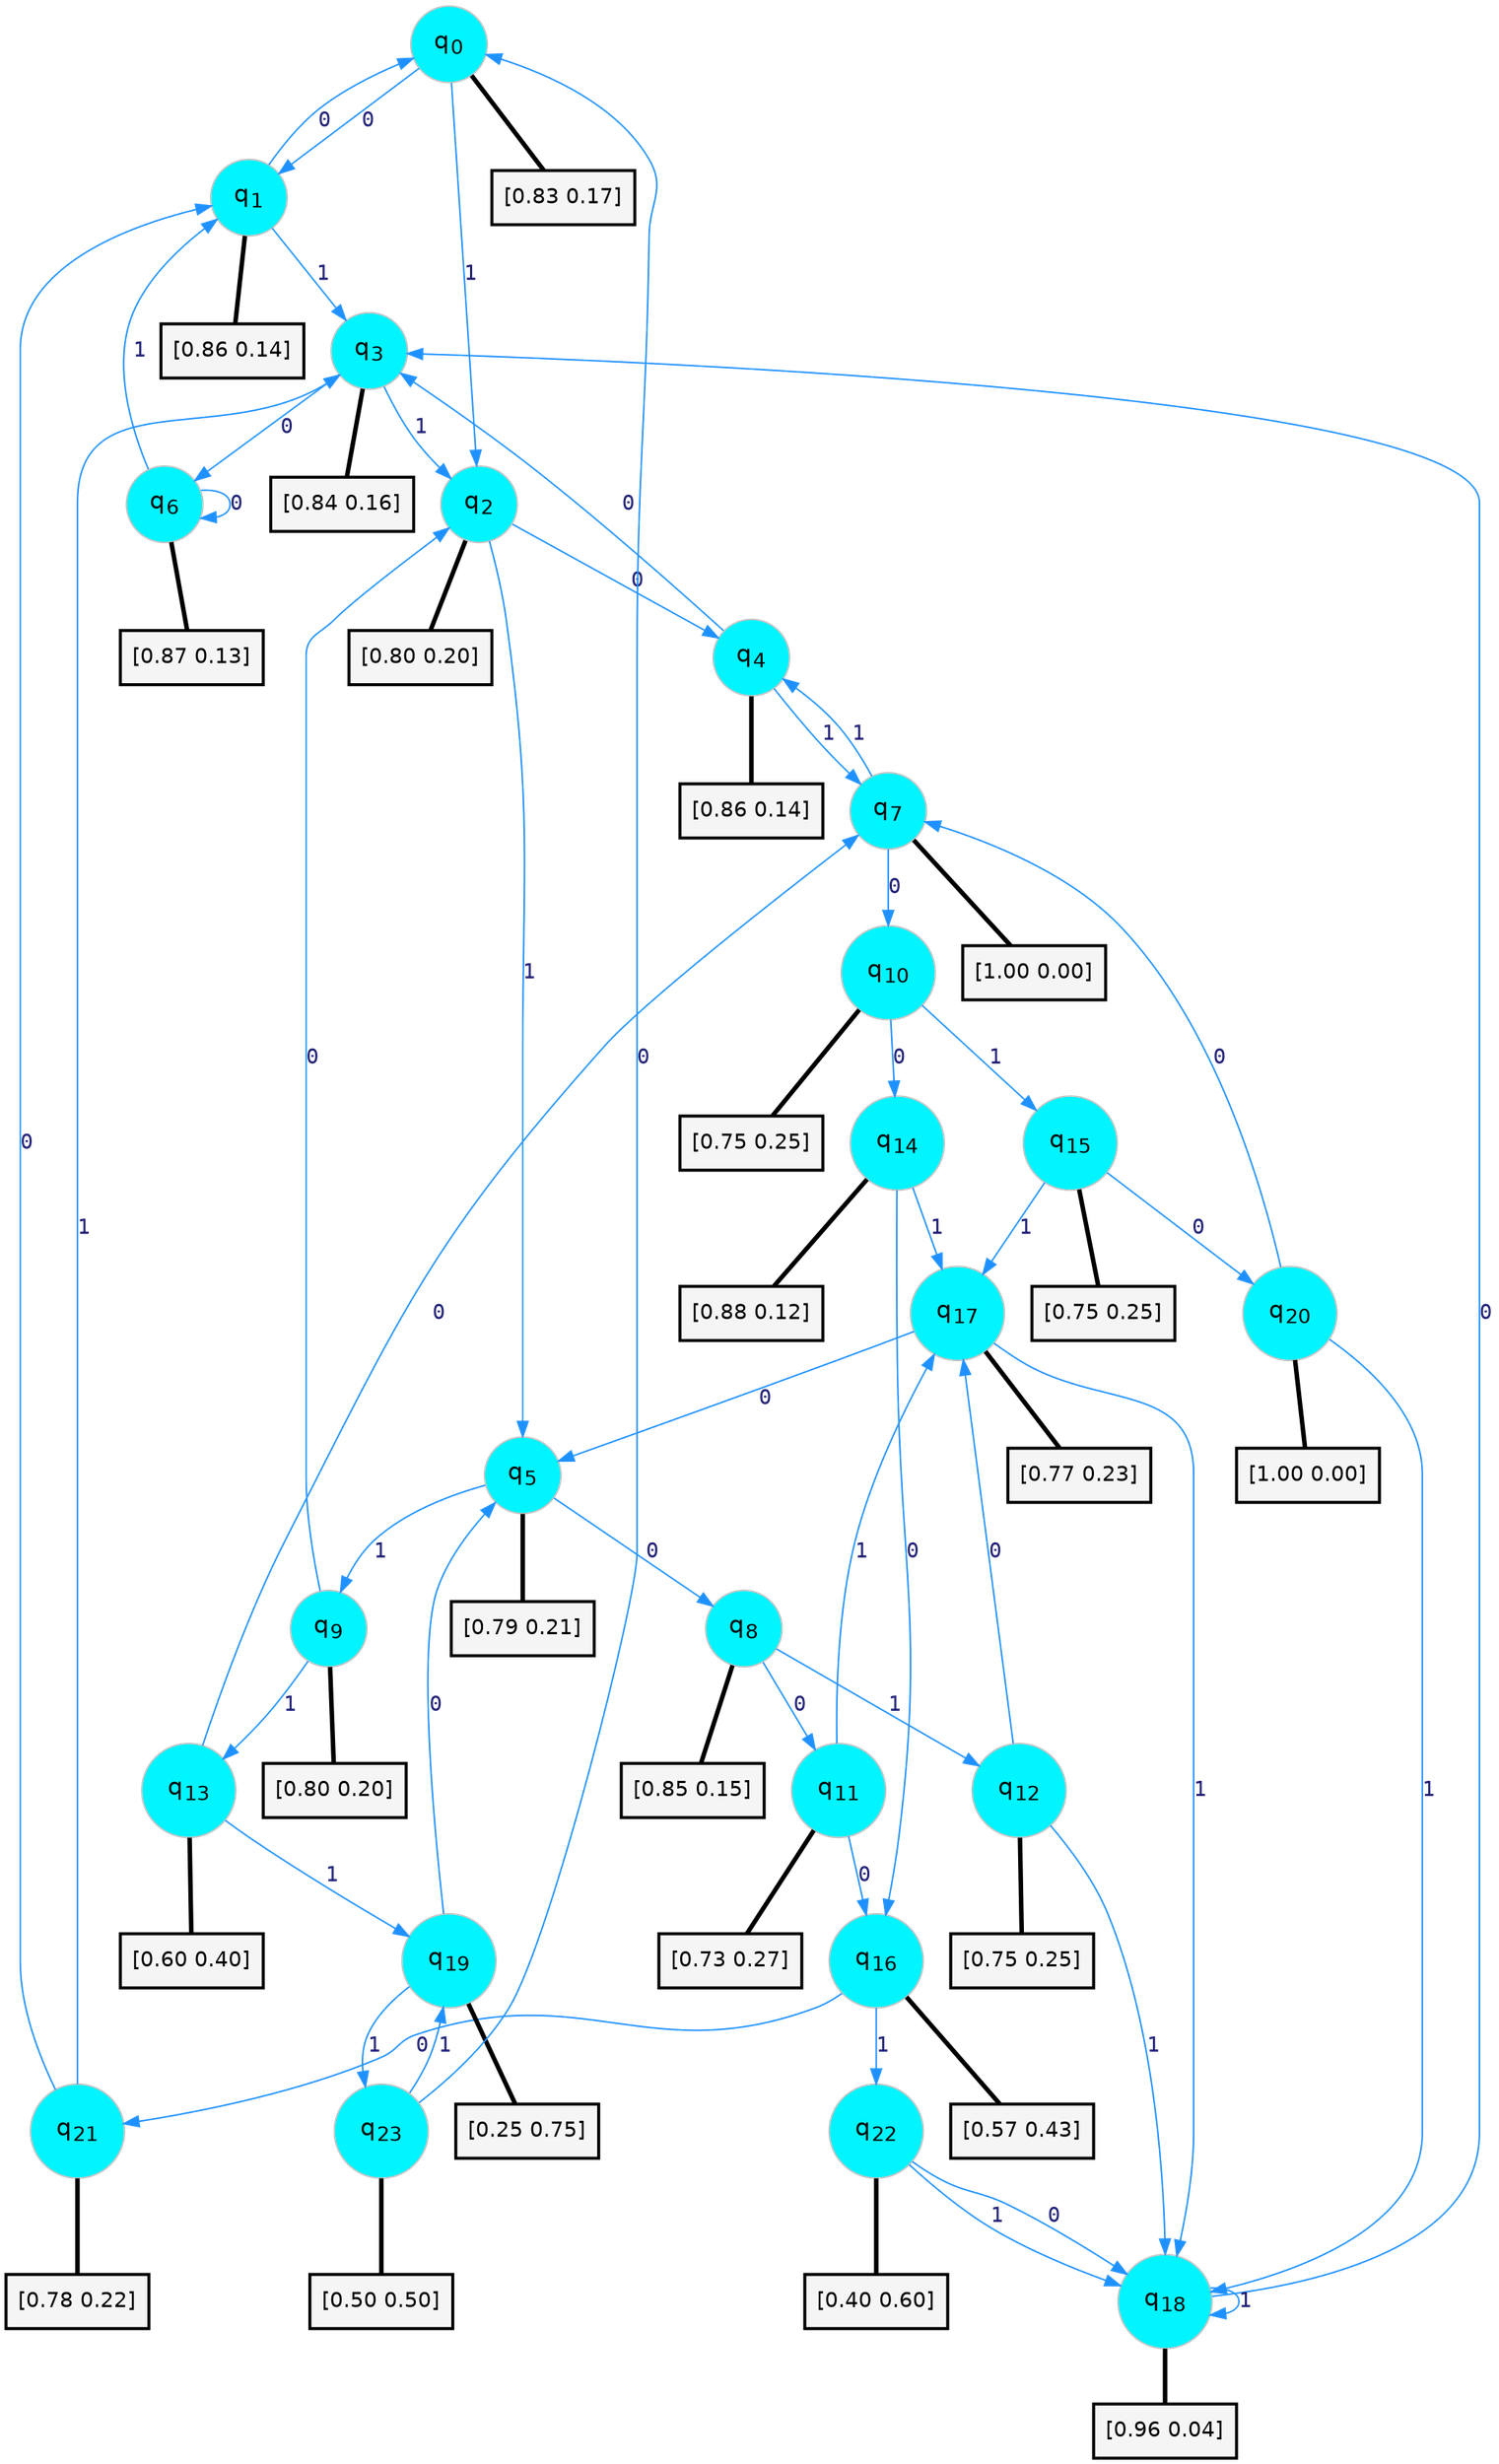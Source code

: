 digraph G {
graph [
bgcolor=transparent, dpi=300, rankdir=TD, size="40,25"];
node [
color=gray, fillcolor=turquoise1, fontcolor=black, fontname=Helvetica, fontsize=16, fontweight=bold, shape=circle, style=filled];
edge [
arrowsize=1, color=dodgerblue1, fontcolor=midnightblue, fontname=courier, fontweight=bold, penwidth=1, style=solid, weight=20];
0[label=<q<SUB>0</SUB>>];
1[label=<q<SUB>1</SUB>>];
2[label=<q<SUB>2</SUB>>];
3[label=<q<SUB>3</SUB>>];
4[label=<q<SUB>4</SUB>>];
5[label=<q<SUB>5</SUB>>];
6[label=<q<SUB>6</SUB>>];
7[label=<q<SUB>7</SUB>>];
8[label=<q<SUB>8</SUB>>];
9[label=<q<SUB>9</SUB>>];
10[label=<q<SUB>10</SUB>>];
11[label=<q<SUB>11</SUB>>];
12[label=<q<SUB>12</SUB>>];
13[label=<q<SUB>13</SUB>>];
14[label=<q<SUB>14</SUB>>];
15[label=<q<SUB>15</SUB>>];
16[label=<q<SUB>16</SUB>>];
17[label=<q<SUB>17</SUB>>];
18[label=<q<SUB>18</SUB>>];
19[label=<q<SUB>19</SUB>>];
20[label=<q<SUB>20</SUB>>];
21[label=<q<SUB>21</SUB>>];
22[label=<q<SUB>22</SUB>>];
23[label=<q<SUB>23</SUB>>];
24[label="[0.83 0.17]", shape=box,fontcolor=black, fontname=Helvetica, fontsize=14, penwidth=2, fillcolor=whitesmoke,color=black];
25[label="[0.86 0.14]", shape=box,fontcolor=black, fontname=Helvetica, fontsize=14, penwidth=2, fillcolor=whitesmoke,color=black];
26[label="[0.80 0.20]", shape=box,fontcolor=black, fontname=Helvetica, fontsize=14, penwidth=2, fillcolor=whitesmoke,color=black];
27[label="[0.84 0.16]", shape=box,fontcolor=black, fontname=Helvetica, fontsize=14, penwidth=2, fillcolor=whitesmoke,color=black];
28[label="[0.86 0.14]", shape=box,fontcolor=black, fontname=Helvetica, fontsize=14, penwidth=2, fillcolor=whitesmoke,color=black];
29[label="[0.79 0.21]", shape=box,fontcolor=black, fontname=Helvetica, fontsize=14, penwidth=2, fillcolor=whitesmoke,color=black];
30[label="[0.87 0.13]", shape=box,fontcolor=black, fontname=Helvetica, fontsize=14, penwidth=2, fillcolor=whitesmoke,color=black];
31[label="[1.00 0.00]", shape=box,fontcolor=black, fontname=Helvetica, fontsize=14, penwidth=2, fillcolor=whitesmoke,color=black];
32[label="[0.85 0.15]", shape=box,fontcolor=black, fontname=Helvetica, fontsize=14, penwidth=2, fillcolor=whitesmoke,color=black];
33[label="[0.80 0.20]", shape=box,fontcolor=black, fontname=Helvetica, fontsize=14, penwidth=2, fillcolor=whitesmoke,color=black];
34[label="[0.75 0.25]", shape=box,fontcolor=black, fontname=Helvetica, fontsize=14, penwidth=2, fillcolor=whitesmoke,color=black];
35[label="[0.73 0.27]", shape=box,fontcolor=black, fontname=Helvetica, fontsize=14, penwidth=2, fillcolor=whitesmoke,color=black];
36[label="[0.75 0.25]", shape=box,fontcolor=black, fontname=Helvetica, fontsize=14, penwidth=2, fillcolor=whitesmoke,color=black];
37[label="[0.60 0.40]", shape=box,fontcolor=black, fontname=Helvetica, fontsize=14, penwidth=2, fillcolor=whitesmoke,color=black];
38[label="[0.88 0.12]", shape=box,fontcolor=black, fontname=Helvetica, fontsize=14, penwidth=2, fillcolor=whitesmoke,color=black];
39[label="[0.75 0.25]", shape=box,fontcolor=black, fontname=Helvetica, fontsize=14, penwidth=2, fillcolor=whitesmoke,color=black];
40[label="[0.57 0.43]", shape=box,fontcolor=black, fontname=Helvetica, fontsize=14, penwidth=2, fillcolor=whitesmoke,color=black];
41[label="[0.77 0.23]", shape=box,fontcolor=black, fontname=Helvetica, fontsize=14, penwidth=2, fillcolor=whitesmoke,color=black];
42[label="[0.96 0.04]", shape=box,fontcolor=black, fontname=Helvetica, fontsize=14, penwidth=2, fillcolor=whitesmoke,color=black];
43[label="[0.25 0.75]", shape=box,fontcolor=black, fontname=Helvetica, fontsize=14, penwidth=2, fillcolor=whitesmoke,color=black];
44[label="[1.00 0.00]", shape=box,fontcolor=black, fontname=Helvetica, fontsize=14, penwidth=2, fillcolor=whitesmoke,color=black];
45[label="[0.78 0.22]", shape=box,fontcolor=black, fontname=Helvetica, fontsize=14, penwidth=2, fillcolor=whitesmoke,color=black];
46[label="[0.40 0.60]", shape=box,fontcolor=black, fontname=Helvetica, fontsize=14, penwidth=2, fillcolor=whitesmoke,color=black];
47[label="[0.50 0.50]", shape=box,fontcolor=black, fontname=Helvetica, fontsize=14, penwidth=2, fillcolor=whitesmoke,color=black];
0->1 [label=0];
0->2 [label=1];
0->24 [arrowhead=none, penwidth=3,color=black];
1->0 [label=0];
1->3 [label=1];
1->25 [arrowhead=none, penwidth=3,color=black];
2->4 [label=0];
2->5 [label=1];
2->26 [arrowhead=none, penwidth=3,color=black];
3->6 [label=0];
3->2 [label=1];
3->27 [arrowhead=none, penwidth=3,color=black];
4->3 [label=0];
4->7 [label=1];
4->28 [arrowhead=none, penwidth=3,color=black];
5->8 [label=0];
5->9 [label=1];
5->29 [arrowhead=none, penwidth=3,color=black];
6->6 [label=0];
6->1 [label=1];
6->30 [arrowhead=none, penwidth=3,color=black];
7->10 [label=0];
7->4 [label=1];
7->31 [arrowhead=none, penwidth=3,color=black];
8->11 [label=0];
8->12 [label=1];
8->32 [arrowhead=none, penwidth=3,color=black];
9->2 [label=0];
9->13 [label=1];
9->33 [arrowhead=none, penwidth=3,color=black];
10->14 [label=0];
10->15 [label=1];
10->34 [arrowhead=none, penwidth=3,color=black];
11->16 [label=0];
11->17 [label=1];
11->35 [arrowhead=none, penwidth=3,color=black];
12->17 [label=0];
12->18 [label=1];
12->36 [arrowhead=none, penwidth=3,color=black];
13->7 [label=0];
13->19 [label=1];
13->37 [arrowhead=none, penwidth=3,color=black];
14->16 [label=0];
14->17 [label=1];
14->38 [arrowhead=none, penwidth=3,color=black];
15->20 [label=0];
15->17 [label=1];
15->39 [arrowhead=none, penwidth=3,color=black];
16->21 [label=0];
16->22 [label=1];
16->40 [arrowhead=none, penwidth=3,color=black];
17->5 [label=0];
17->18 [label=1];
17->41 [arrowhead=none, penwidth=3,color=black];
18->3 [label=0];
18->18 [label=1];
18->42 [arrowhead=none, penwidth=3,color=black];
19->5 [label=0];
19->23 [label=1];
19->43 [arrowhead=none, penwidth=3,color=black];
20->7 [label=0];
20->18 [label=1];
20->44 [arrowhead=none, penwidth=3,color=black];
21->1 [label=0];
21->3 [label=1];
21->45 [arrowhead=none, penwidth=3,color=black];
22->18 [label=0];
22->18 [label=1];
22->46 [arrowhead=none, penwidth=3,color=black];
23->0 [label=0];
23->19 [label=1];
23->47 [arrowhead=none, penwidth=3,color=black];
}
